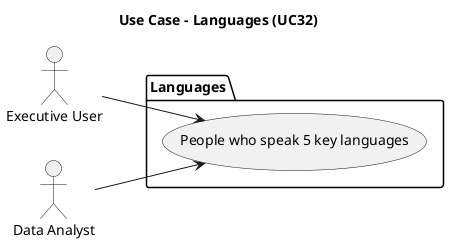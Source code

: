 @startuml
title Use Case – Languages (UC32)
left to right direction
actor "Executive User" as Exec
actor "Data Analyst" as Analyst
package "Languages" {
  usecase UC32 as "People who speak 5 key languages"
}
Exec --> UC32
Analyst --> UC32
@enduml

